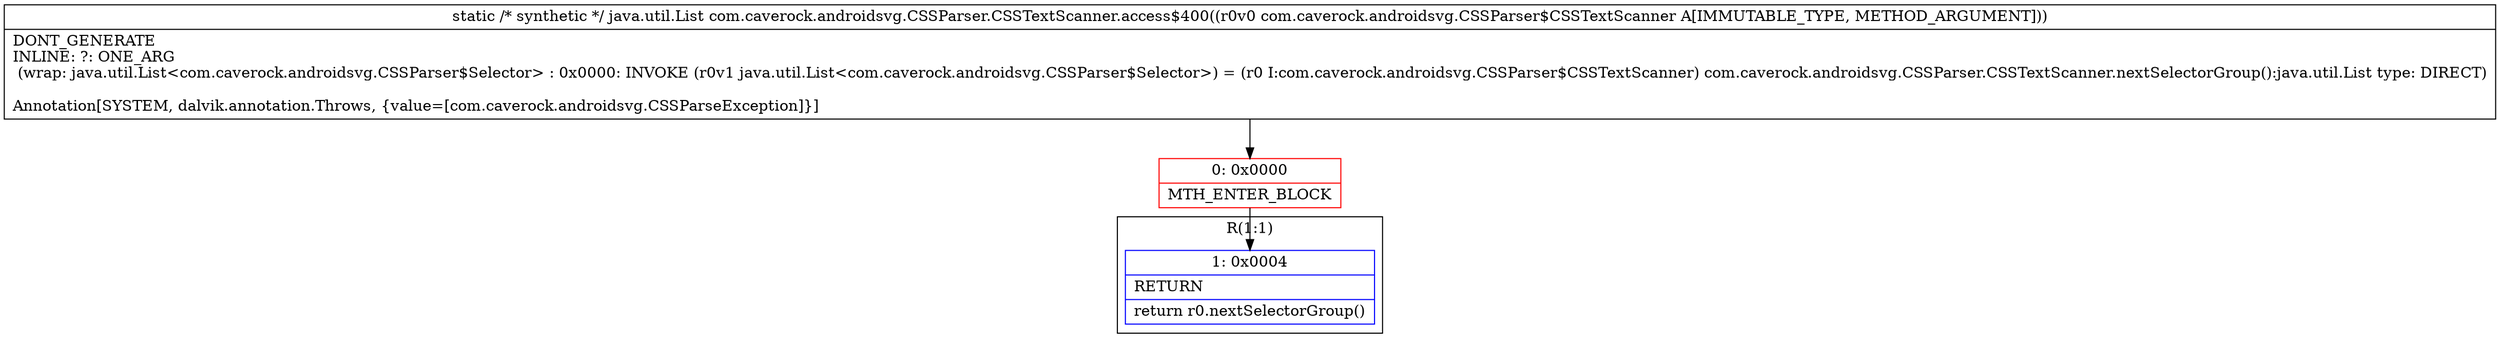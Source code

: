 digraph "CFG forcom.caverock.androidsvg.CSSParser.CSSTextScanner.access$400(Lcom\/caverock\/androidsvg\/CSSParser$CSSTextScanner;)Ljava\/util\/List;" {
subgraph cluster_Region_526013702 {
label = "R(1:1)";
node [shape=record,color=blue];
Node_1 [shape=record,label="{1\:\ 0x0004|RETURN\l|return r0.nextSelectorGroup()\l}"];
}
Node_0 [shape=record,color=red,label="{0\:\ 0x0000|MTH_ENTER_BLOCK\l}"];
MethodNode[shape=record,label="{static \/* synthetic *\/ java.util.List com.caverock.androidsvg.CSSParser.CSSTextScanner.access$400((r0v0 com.caverock.androidsvg.CSSParser$CSSTextScanner A[IMMUTABLE_TYPE, METHOD_ARGUMENT]))  | DONT_GENERATE\lINLINE: ?: ONE_ARG  \l  (wrap: java.util.List\<com.caverock.androidsvg.CSSParser$Selector\> : 0x0000: INVOKE  (r0v1 java.util.List\<com.caverock.androidsvg.CSSParser$Selector\>) = (r0 I:com.caverock.androidsvg.CSSParser$CSSTextScanner) com.caverock.androidsvg.CSSParser.CSSTextScanner.nextSelectorGroup():java.util.List type: DIRECT)\l\lAnnotation[SYSTEM, dalvik.annotation.Throws, \{value=[com.caverock.androidsvg.CSSParseException]\}]\l}"];
MethodNode -> Node_0;
Node_0 -> Node_1;
}

